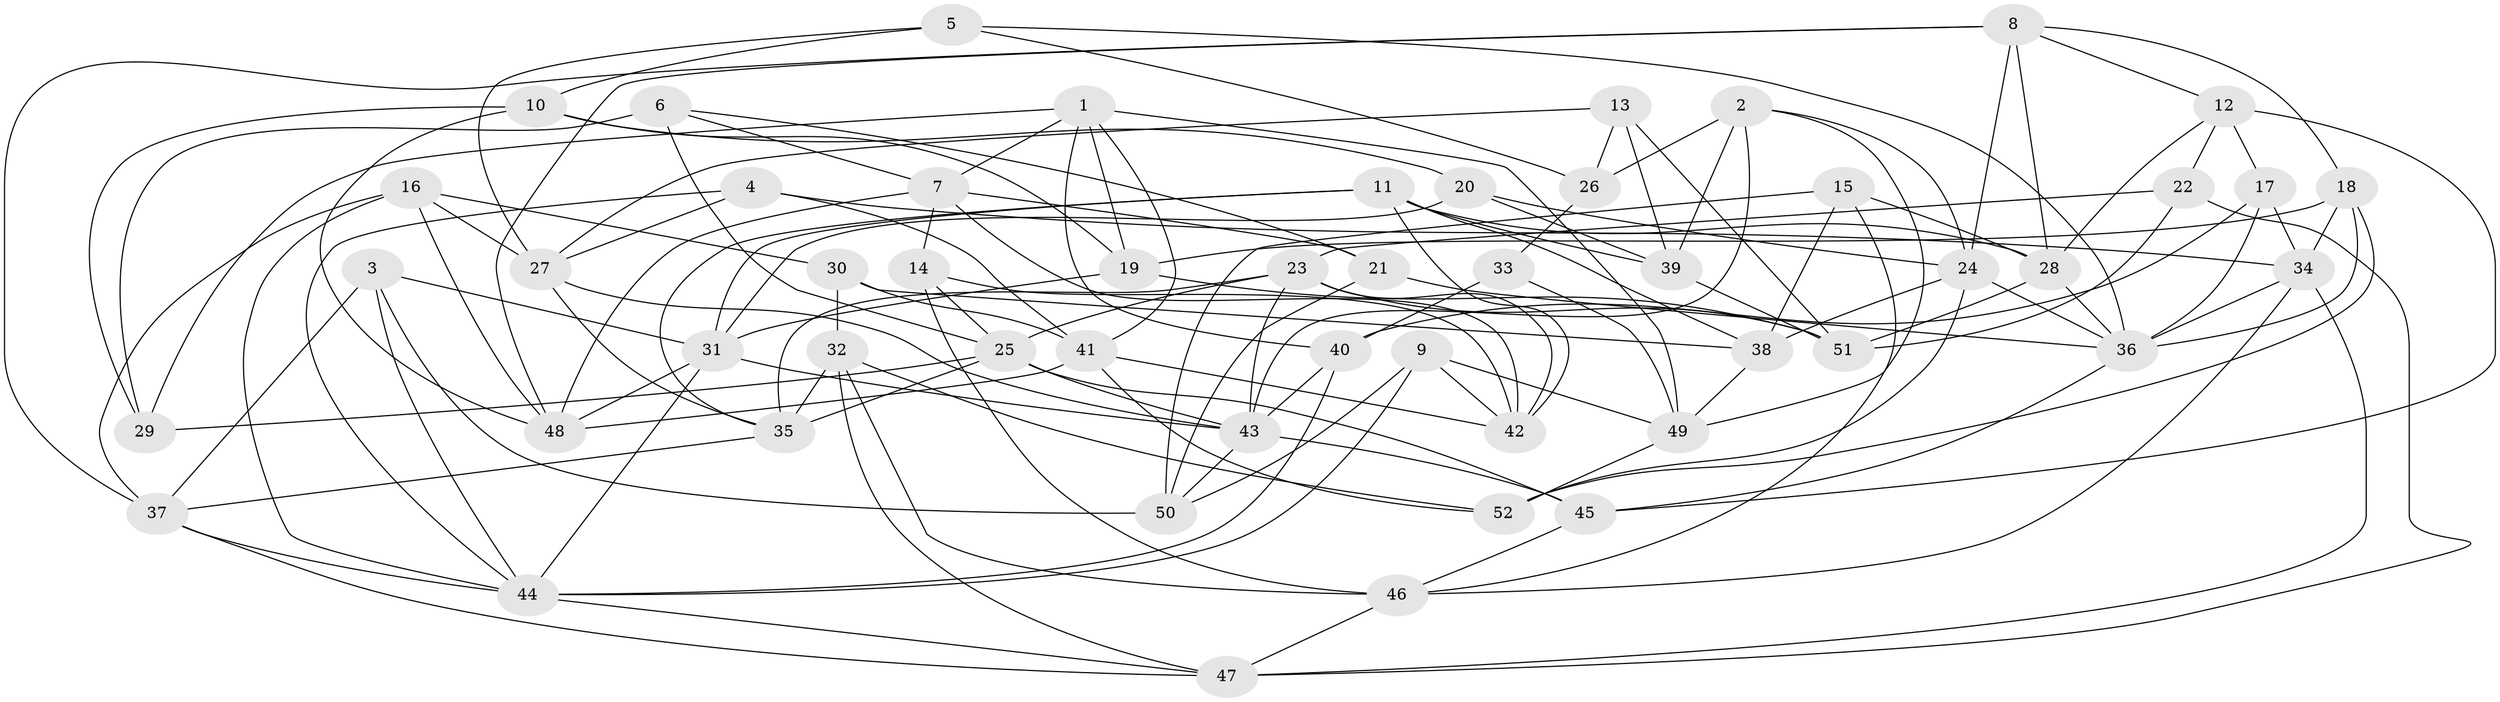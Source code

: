 // original degree distribution, {4: 1.0}
// Generated by graph-tools (version 1.1) at 2025/38/03/04/25 23:38:19]
// undirected, 52 vertices, 137 edges
graph export_dot {
  node [color=gray90,style=filled];
  1;
  2;
  3;
  4;
  5;
  6;
  7;
  8;
  9;
  10;
  11;
  12;
  13;
  14;
  15;
  16;
  17;
  18;
  19;
  20;
  21;
  22;
  23;
  24;
  25;
  26;
  27;
  28;
  29;
  30;
  31;
  32;
  33;
  34;
  35;
  36;
  37;
  38;
  39;
  40;
  41;
  42;
  43;
  44;
  45;
  46;
  47;
  48;
  49;
  50;
  51;
  52;
  1 -- 7 [weight=1.0];
  1 -- 19 [weight=1.0];
  1 -- 29 [weight=1.0];
  1 -- 40 [weight=1.0];
  1 -- 41 [weight=1.0];
  1 -- 49 [weight=1.0];
  2 -- 24 [weight=1.0];
  2 -- 26 [weight=2.0];
  2 -- 39 [weight=1.0];
  2 -- 43 [weight=1.0];
  2 -- 49 [weight=1.0];
  3 -- 31 [weight=2.0];
  3 -- 37 [weight=1.0];
  3 -- 44 [weight=1.0];
  3 -- 50 [weight=2.0];
  4 -- 27 [weight=1.0];
  4 -- 34 [weight=1.0];
  4 -- 41 [weight=1.0];
  4 -- 44 [weight=1.0];
  5 -- 10 [weight=1.0];
  5 -- 26 [weight=1.0];
  5 -- 27 [weight=1.0];
  5 -- 36 [weight=1.0];
  6 -- 7 [weight=1.0];
  6 -- 21 [weight=1.0];
  6 -- 25 [weight=3.0];
  6 -- 29 [weight=1.0];
  7 -- 14 [weight=1.0];
  7 -- 21 [weight=1.0];
  7 -- 42 [weight=1.0];
  7 -- 48 [weight=1.0];
  8 -- 12 [weight=1.0];
  8 -- 18 [weight=1.0];
  8 -- 24 [weight=1.0];
  8 -- 28 [weight=1.0];
  8 -- 37 [weight=1.0];
  8 -- 48 [weight=1.0];
  9 -- 42 [weight=1.0];
  9 -- 44 [weight=1.0];
  9 -- 49 [weight=1.0];
  9 -- 50 [weight=1.0];
  10 -- 19 [weight=1.0];
  10 -- 20 [weight=2.0];
  10 -- 29 [weight=1.0];
  10 -- 48 [weight=1.0];
  11 -- 28 [weight=1.0];
  11 -- 31 [weight=1.0];
  11 -- 35 [weight=1.0];
  11 -- 38 [weight=1.0];
  11 -- 39 [weight=1.0];
  11 -- 42 [weight=1.0];
  12 -- 17 [weight=2.0];
  12 -- 22 [weight=1.0];
  12 -- 28 [weight=1.0];
  12 -- 45 [weight=1.0];
  13 -- 26 [weight=1.0];
  13 -- 27 [weight=1.0];
  13 -- 39 [weight=1.0];
  13 -- 51 [weight=1.0];
  14 -- 25 [weight=1.0];
  14 -- 42 [weight=1.0];
  14 -- 46 [weight=1.0];
  15 -- 28 [weight=1.0];
  15 -- 38 [weight=1.0];
  15 -- 46 [weight=1.0];
  15 -- 50 [weight=1.0];
  16 -- 27 [weight=1.0];
  16 -- 30 [weight=2.0];
  16 -- 37 [weight=1.0];
  16 -- 44 [weight=1.0];
  16 -- 48 [weight=1.0];
  17 -- 34 [weight=1.0];
  17 -- 36 [weight=1.0];
  17 -- 40 [weight=2.0];
  18 -- 19 [weight=2.0];
  18 -- 34 [weight=1.0];
  18 -- 36 [weight=1.0];
  18 -- 52 [weight=1.0];
  19 -- 31 [weight=1.0];
  19 -- 51 [weight=1.0];
  20 -- 24 [weight=1.0];
  20 -- 31 [weight=1.0];
  20 -- 39 [weight=2.0];
  21 -- 36 [weight=1.0];
  21 -- 50 [weight=1.0];
  22 -- 23 [weight=1.0];
  22 -- 47 [weight=1.0];
  22 -- 51 [weight=1.0];
  23 -- 25 [weight=1.0];
  23 -- 35 [weight=1.0];
  23 -- 42 [weight=1.0];
  23 -- 43 [weight=1.0];
  23 -- 51 [weight=1.0];
  24 -- 36 [weight=1.0];
  24 -- 38 [weight=1.0];
  24 -- 52 [weight=1.0];
  25 -- 29 [weight=1.0];
  25 -- 35 [weight=1.0];
  25 -- 43 [weight=1.0];
  25 -- 45 [weight=2.0];
  26 -- 33 [weight=2.0];
  27 -- 35 [weight=1.0];
  27 -- 43 [weight=1.0];
  28 -- 36 [weight=1.0];
  28 -- 51 [weight=1.0];
  30 -- 32 [weight=1.0];
  30 -- 38 [weight=2.0];
  30 -- 41 [weight=1.0];
  31 -- 43 [weight=1.0];
  31 -- 44 [weight=1.0];
  31 -- 48 [weight=1.0];
  32 -- 35 [weight=3.0];
  32 -- 46 [weight=1.0];
  32 -- 47 [weight=1.0];
  32 -- 52 [weight=2.0];
  33 -- 40 [weight=1.0];
  33 -- 49 [weight=1.0];
  34 -- 36 [weight=1.0];
  34 -- 46 [weight=1.0];
  34 -- 47 [weight=1.0];
  35 -- 37 [weight=1.0];
  36 -- 45 [weight=1.0];
  37 -- 44 [weight=1.0];
  37 -- 47 [weight=1.0];
  38 -- 49 [weight=1.0];
  39 -- 51 [weight=1.0];
  40 -- 43 [weight=1.0];
  40 -- 44 [weight=1.0];
  41 -- 42 [weight=1.0];
  41 -- 48 [weight=1.0];
  41 -- 52 [weight=1.0];
  43 -- 45 [weight=1.0];
  43 -- 50 [weight=1.0];
  44 -- 47 [weight=1.0];
  45 -- 46 [weight=1.0];
  46 -- 47 [weight=1.0];
  49 -- 52 [weight=1.0];
}
